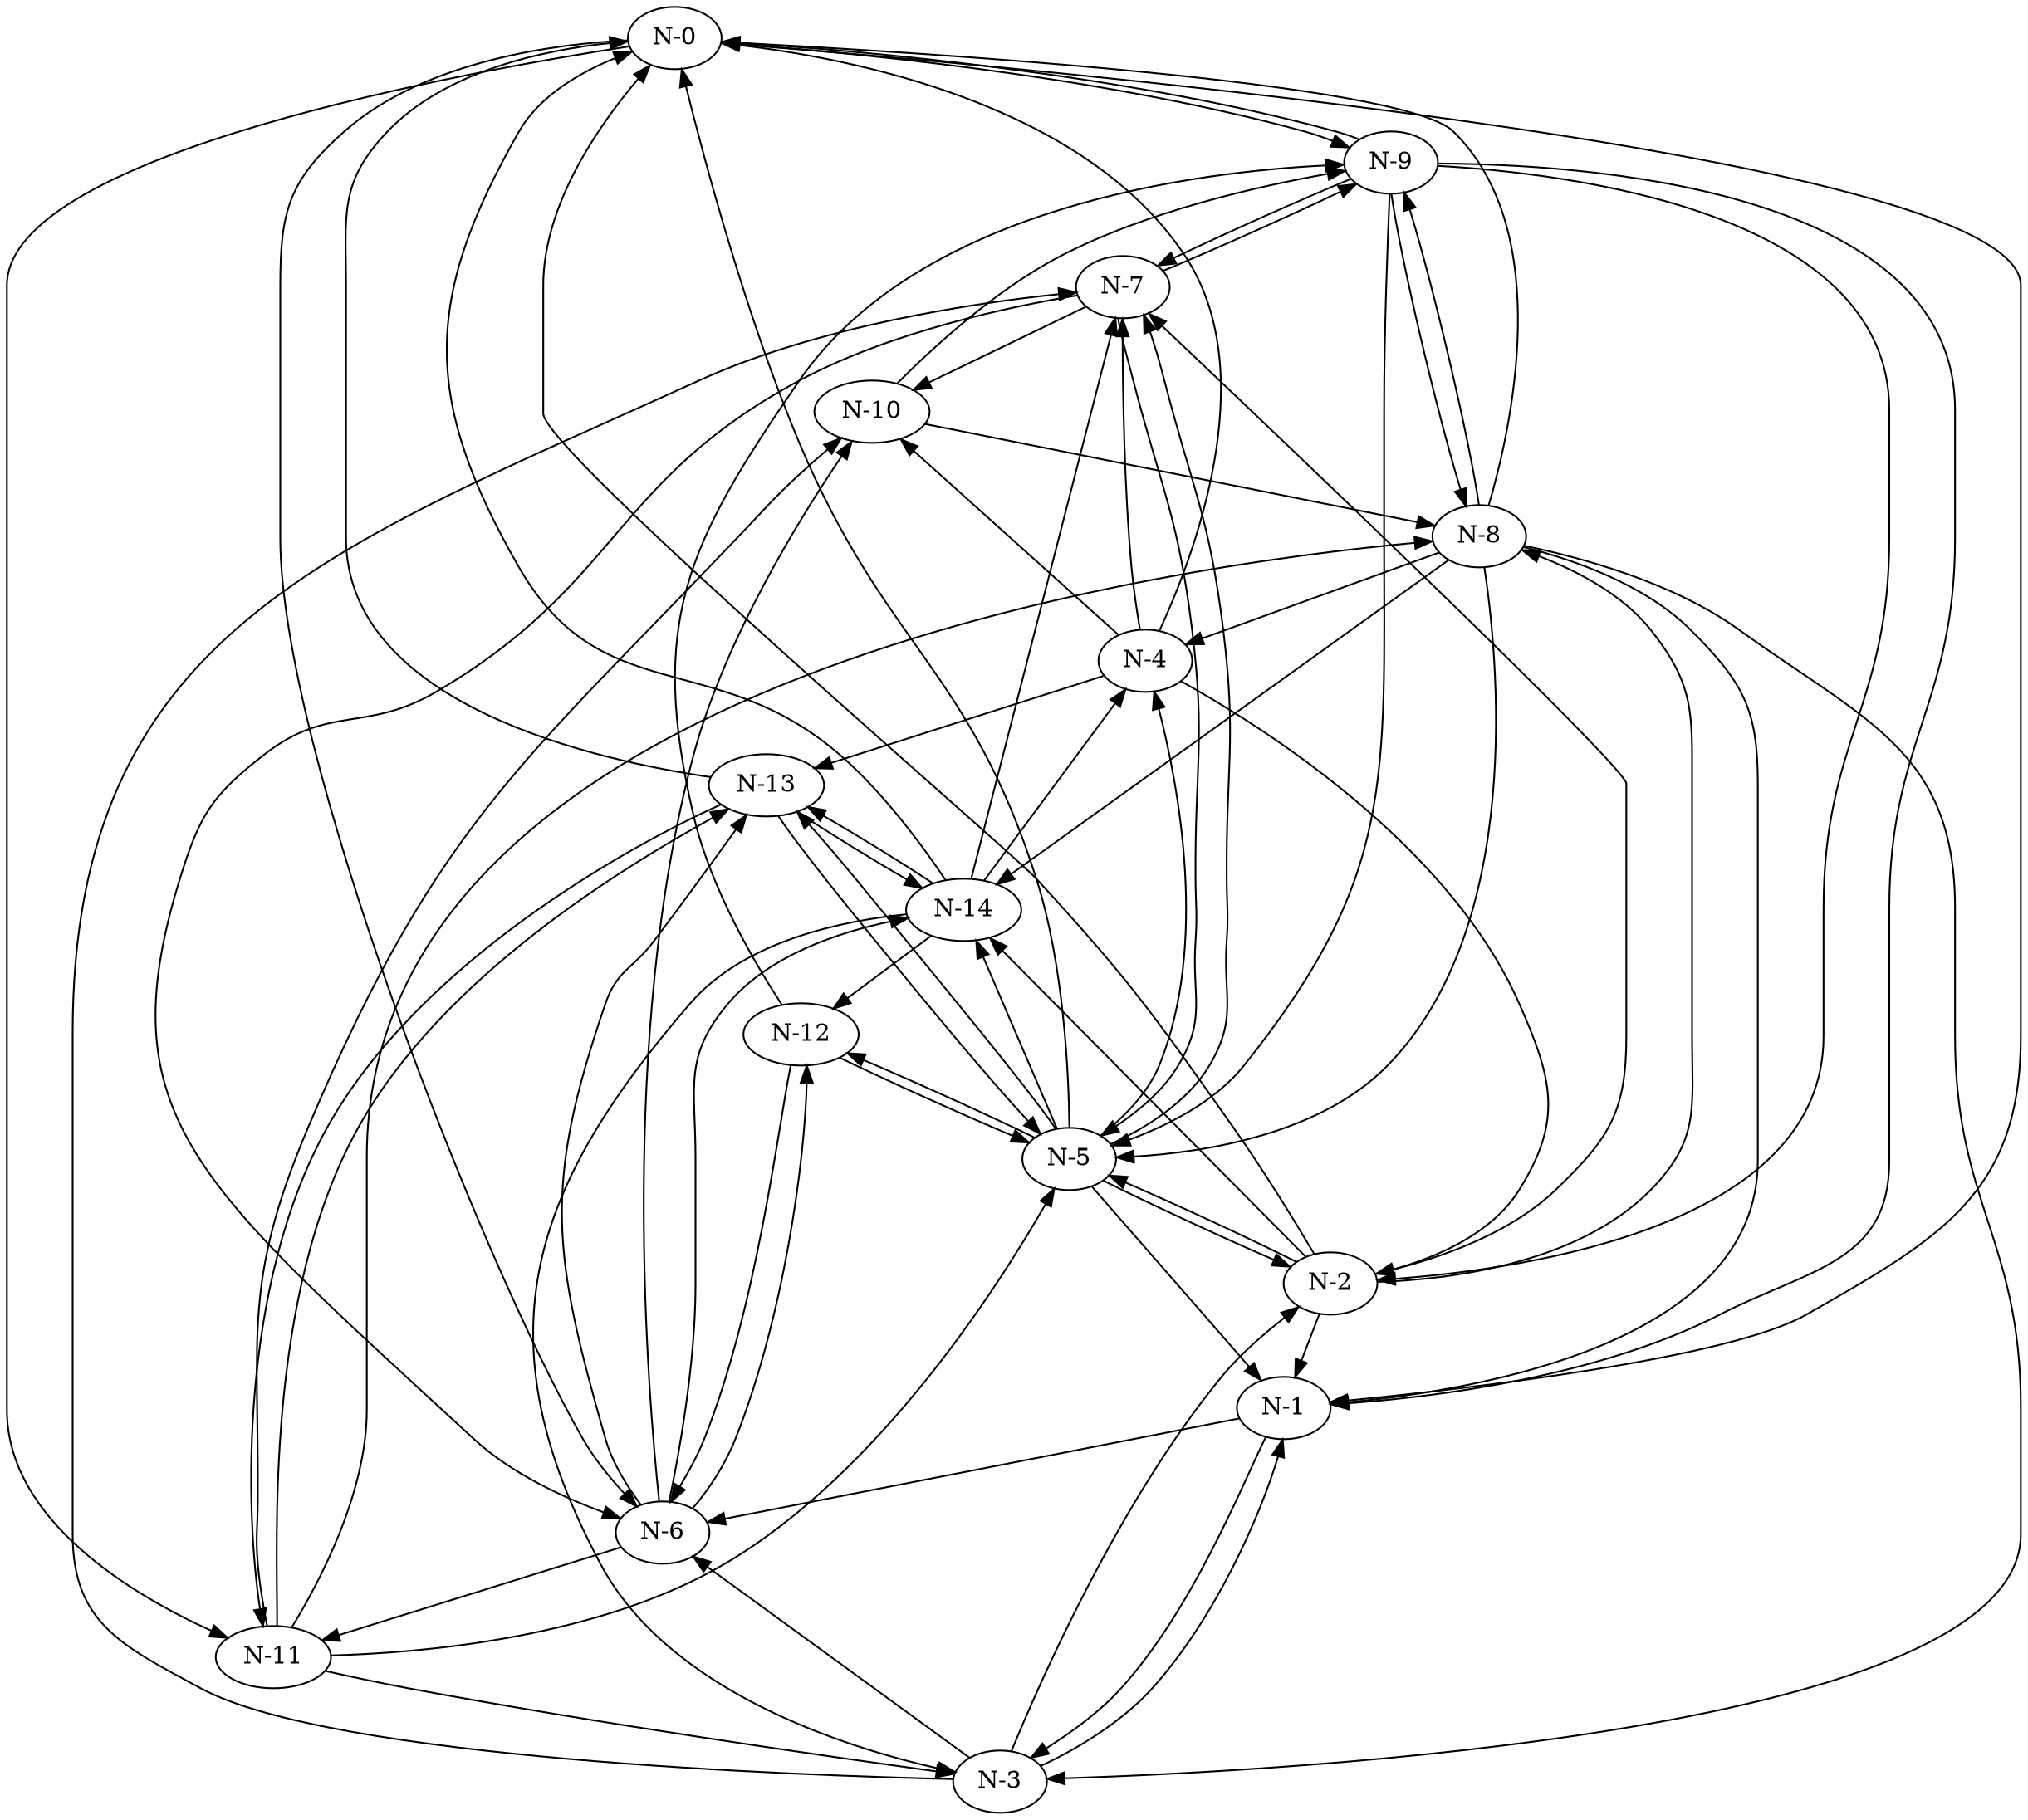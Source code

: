 digraph G {
    "N-0" -> "N-9";
    "N-0" -> "N-11";
    "N-0" -> "N-1";
    "N-0" -> "N-6";
    "N-1" -> "N-6";
    "N-1" -> "N-3";
    "N-2" -> "N-0";
    "N-2" -> "N-5";
    "N-2" -> "N-14";
    "N-2" -> "N-8";
    "N-2" -> "N-7";
    "N-2" -> "N-1";
    "N-3" -> "N-6";
    "N-3" -> "N-1";
    "N-3" -> "N-7";
    "N-3" -> "N-2";
    "N-4" -> "N-2";
    "N-4" -> "N-7";
    "N-4" -> "N-0";
    "N-4" -> "N-13";
    "N-4" -> "N-10";
    "N-5" -> "N-4";
    "N-5" -> "N-0";
    "N-5" -> "N-14";
    "N-5" -> "N-13";
    "N-5" -> "N-2";
    "N-5" -> "N-7";
    "N-5" -> "N-1";
    "N-5" -> "N-12";
    "N-6" -> "N-12";
    "N-6" -> "N-11";
    "N-6" -> "N-10";
    "N-6" -> "N-14";
    "N-6" -> "N-13";
    "N-7" -> "N-5";
    "N-7" -> "N-10";
    "N-7" -> "N-6";
    "N-7" -> "N-9";
    "N-8" -> "N-0";
    "N-8" -> "N-14";
    "N-8" -> "N-1";
    "N-8" -> "N-3";
    "N-8" -> "N-5";
    "N-8" -> "N-4";
    "N-8" -> "N-9";
    "N-9" -> "N-0";
    "N-9" -> "N-1";
    "N-9" -> "N-7";
    "N-9" -> "N-2";
    "N-9" -> "N-8";
    "N-9" -> "N-5";
    "N-10" -> "N-8";
    "N-10" -> "N-9";
    "N-11" -> "N-8";
    "N-11" -> "N-5";
    "N-11" -> "N-13";
    "N-11" -> "N-10";
    "N-11" -> "N-3";
    "N-12" -> "N-6";
    "N-12" -> "N-9";
    "N-12" -> "N-5";
    "N-13" -> "N-5";
    "N-13" -> "N-0";
    "N-13" -> "N-14";
    "N-13" -> "N-11";
    "N-14" -> "N-12";
    "N-14" -> "N-3";
    "N-14" -> "N-13";
    "N-14" -> "N-4";
    "N-14" -> "N-7";
    "N-14" -> "N-0";
}
